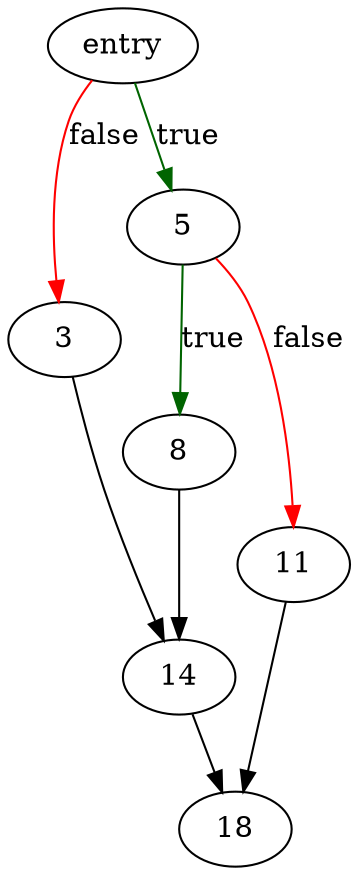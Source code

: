 digraph "print_group" {
	// Node definitions.
	2 [label=entry];
	3;
	5;
	8;
	11;
	14;
	18;

	// Edge definitions.
	2 -> 3 [
		color=red
		label=false
	];
	2 -> 5 [
		color=darkgreen
		label=true
	];
	3 -> 14;
	5 -> 8 [
		color=darkgreen
		label=true
	];
	5 -> 11 [
		color=red
		label=false
	];
	8 -> 14;
	11 -> 18;
	14 -> 18;
}